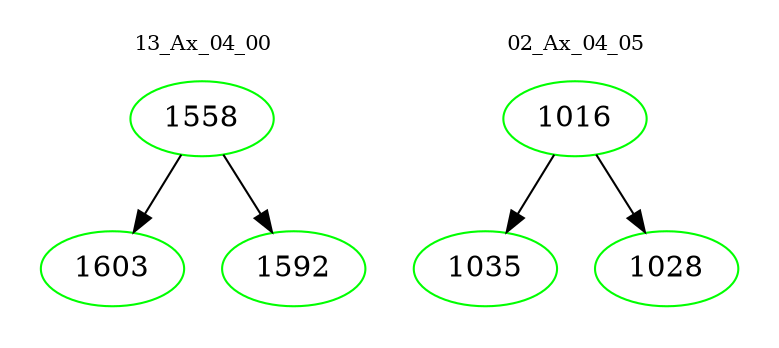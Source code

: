 digraph{
subgraph cluster_0 {
color = white
label = "13_Ax_04_00";
fontsize=10;
T0_1558 [label="1558", color="green"]
T0_1558 -> T0_1603 [color="black"]
T0_1603 [label="1603", color="green"]
T0_1558 -> T0_1592 [color="black"]
T0_1592 [label="1592", color="green"]
}
subgraph cluster_1 {
color = white
label = "02_Ax_04_05";
fontsize=10;
T1_1016 [label="1016", color="green"]
T1_1016 -> T1_1035 [color="black"]
T1_1035 [label="1035", color="green"]
T1_1016 -> T1_1028 [color="black"]
T1_1028 [label="1028", color="green"]
}
}
